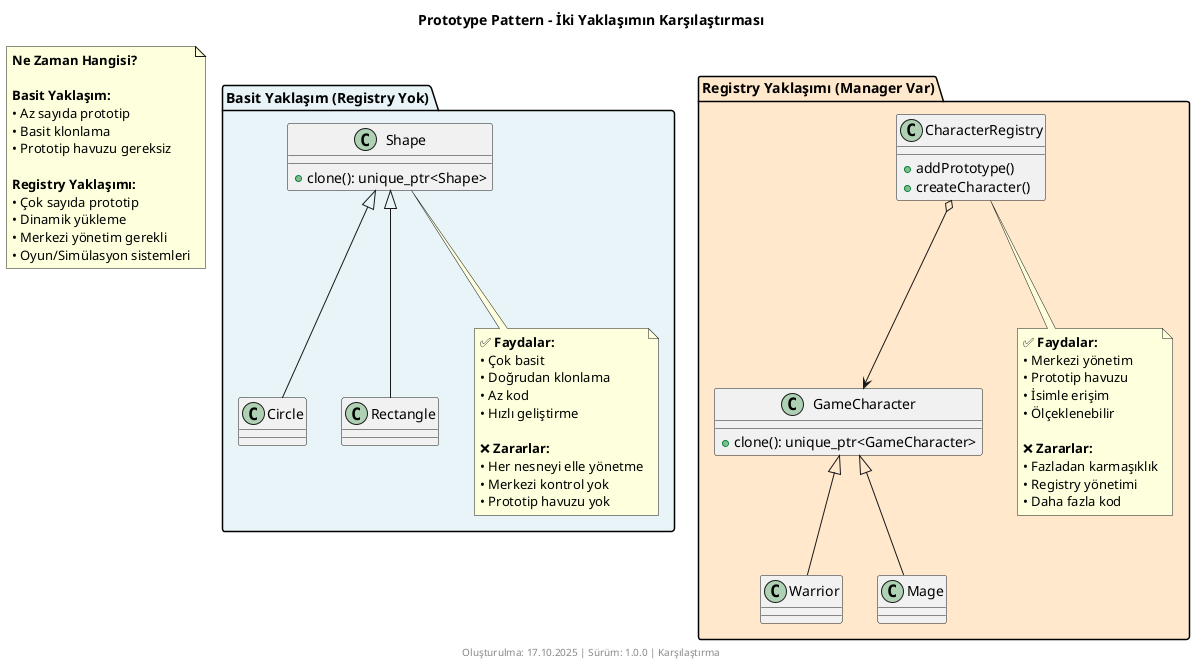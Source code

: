 @startuml prototype-comparison
/'
 * @file prototype-comparison.puml
 * @brief Prototype Pattern yaklaşımlarının karşılaştırması
 * @author AI Assistant
 * @date 17.10.2025
 * @version 1.0.0
 '/

title Prototype Pattern - İki Yaklaşımın Karşılaştırması

skinparam backgroundColor #FFFFFF
skinparam shadowing false

package "Basit Yaklaşım (Registry Yok)" #E8F4F8 {
    class "Shape" as S1 {
        +clone(): unique_ptr<Shape>
    }
    
    class "Circle" as C1 {
    }
    
    class "Rectangle" as R1 {
    }
    
    S1 <|-- C1
    S1 <|-- R1
    
    note bottom of S1
      ✅ **Faydalar:**
      • Çok basit
      • Doğrudan klonlama
      • Az kod
      • Hızlı geliştirme
      
      ❌ **Zararlar:**
      • Her nesneyi elle yönetme
      • Merkezi kontrol yok
      • Prototip havuzu yok
    end note
}

package "Registry Yaklaşımı (Manager Var)" #FFE8CC {
    class "GameCharacter" as GC {
        +clone(): unique_ptr<GameCharacter>
    }
    
    class "Warrior" as W {
    }
    
    class "Mage" as M {
    }
    
    class "CharacterRegistry" as REG {
        +addPrototype()
        +createCharacter()
    }
    
    GC <|-- W
    GC <|-- M
    REG o--> GC
    
    note bottom of REG
      ✅ **Faydalar:**
      • Merkezi yönetim
      • Prototip havuzu
      • İsimle erişim
      • Ölçeklenebilir
      
      ❌ **Zararlar:**
      • Fazladan karmaşıklık
      • Registry yönetimi
      • Daha fazla kod
    end note
}

note "**Ne Zaman Hangisi?**\n\n**Basit Yaklaşım:**\n• Az sayıda prototip\n• Basit klonlama\n• Prototip havuzu gereksiz\n\n**Registry Yaklaşımı:**\n• Çok sayıda prototip\n• Dinamik yükleme\n• Merkezi yönetim gerekli\n• Oyun/Simülasyon sistemleri" as CONCLUSION

footer Oluşturulma: 17.10.2025 | Sürüm: 1.0.0 | Karşılaştırma

@enduml

